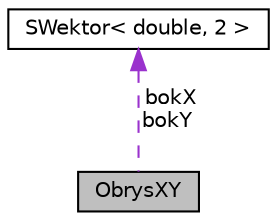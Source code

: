 digraph "ObrysXY"
{
 // LATEX_PDF_SIZE
  edge [fontname="Helvetica",fontsize="10",labelfontname="Helvetica",labelfontsize="10"];
  node [fontname="Helvetica",fontsize="10",shape=record];
  Node1 [label="ObrysXY",height=0.2,width=0.4,color="black", fillcolor="grey75", style="filled", fontcolor="black",tooltip="Klasa ObrysXY."];
  Node2 -> Node1 [dir="back",color="darkorchid3",fontsize="10",style="dashed",label=" bokX\nbokY" ,fontname="Helvetica"];
  Node2 [label="SWektor\< double, 2 \>",height=0.2,width=0.4,color="black", fillcolor="white", style="filled",URL="$class_s_wektor.html",tooltip=" "];
}
